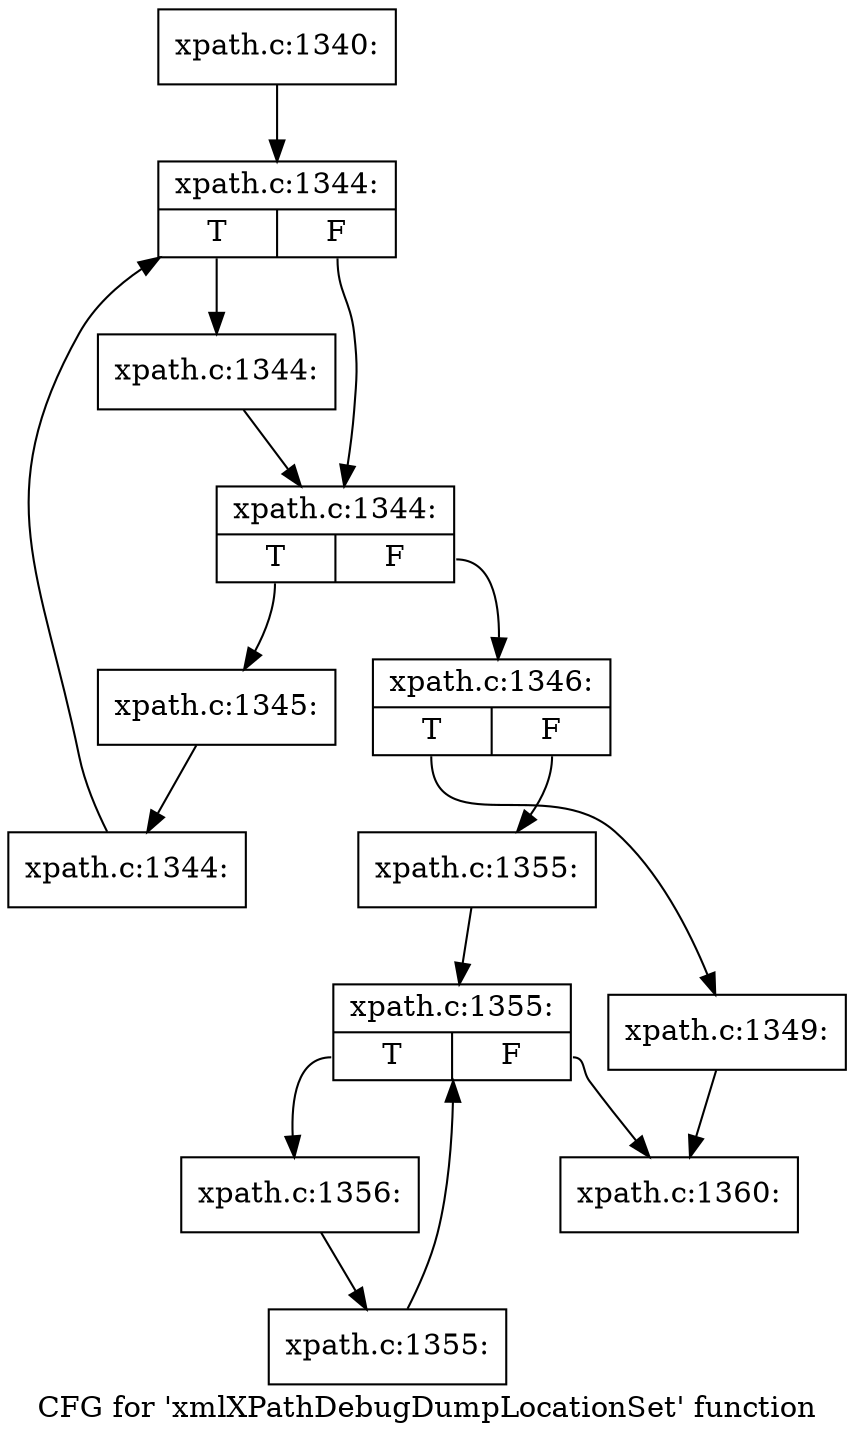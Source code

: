 digraph "CFG for 'xmlXPathDebugDumpLocationSet' function" {
	label="CFG for 'xmlXPathDebugDumpLocationSet' function";

	Node0x4d2e7f0 [shape=record,label="{xpath.c:1340:}"];
	Node0x4d2e7f0 -> Node0x4d2fc70;
	Node0x4d2fc70 [shape=record,label="{xpath.c:1344:|{<s0>T|<s1>F}}"];
	Node0x4d2fc70:s0 -> Node0x4d30050;
	Node0x4d2fc70:s1 -> Node0x4d30000;
	Node0x4d30050 [shape=record,label="{xpath.c:1344:}"];
	Node0x4d30050 -> Node0x4d30000;
	Node0x4d30000 [shape=record,label="{xpath.c:1344:|{<s0>T|<s1>F}}"];
	Node0x4d30000:s0 -> Node0x4d2ff50;
	Node0x4d30000:s1 -> Node0x4d2fad0;
	Node0x4d2ff50 [shape=record,label="{xpath.c:1345:}"];
	Node0x4d2ff50 -> Node0x4d2fec0;
	Node0x4d2fec0 [shape=record,label="{xpath.c:1344:}"];
	Node0x4d2fec0 -> Node0x4d2fc70;
	Node0x4d2fad0 [shape=record,label="{xpath.c:1346:|{<s0>T|<s1>F}}"];
	Node0x4d2fad0:s0 -> Node0x4d317f0;
	Node0x4d2fad0:s1 -> Node0x4d31840;
	Node0x4d317f0 [shape=record,label="{xpath.c:1349:}"];
	Node0x4d317f0 -> Node0x4d32200;
	Node0x4d31840 [shape=record,label="{xpath.c:1355:}"];
	Node0x4d31840 -> Node0x4d323a0;
	Node0x4d323a0 [shape=record,label="{xpath.c:1355:|{<s0>T|<s1>F}}"];
	Node0x4d323a0:s0 -> Node0x4d32680;
	Node0x4d323a0:s1 -> Node0x4d32200;
	Node0x4d32680 [shape=record,label="{xpath.c:1356:}"];
	Node0x4d32680 -> Node0x4d325f0;
	Node0x4d325f0 [shape=record,label="{xpath.c:1355:}"];
	Node0x4d325f0 -> Node0x4d323a0;
	Node0x4d32200 [shape=record,label="{xpath.c:1360:}"];
}

